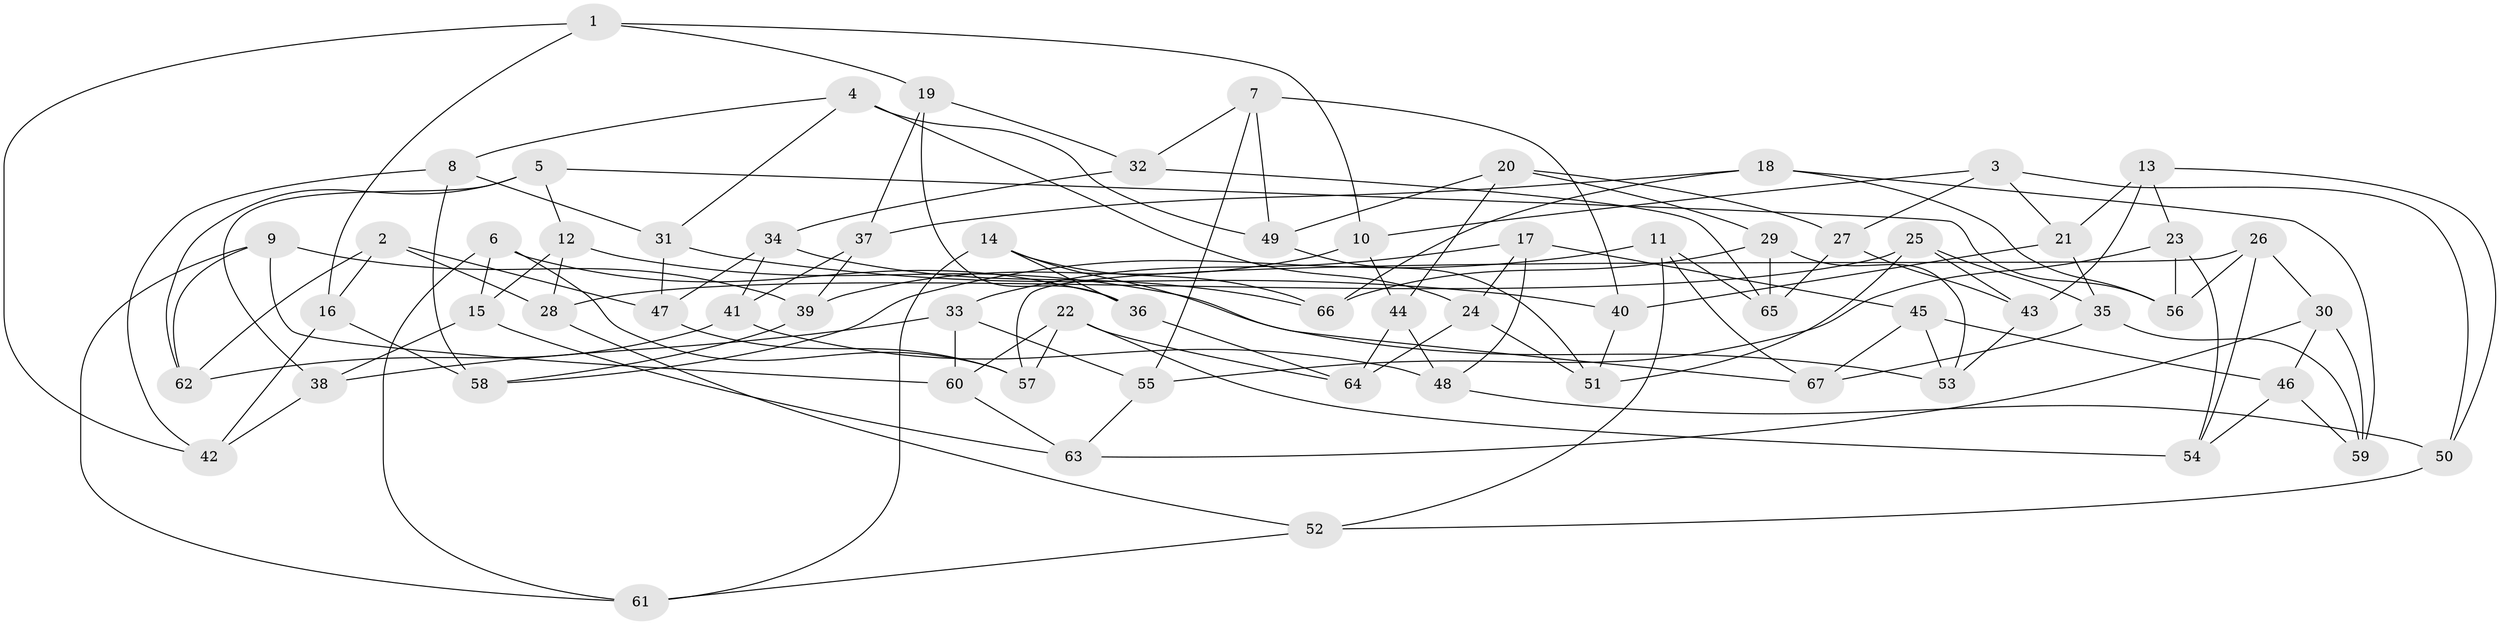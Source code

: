 // Generated by graph-tools (version 1.1) at 2025/26/03/09/25 03:26:59]
// undirected, 67 vertices, 134 edges
graph export_dot {
graph [start="1"]
  node [color=gray90,style=filled];
  1;
  2;
  3;
  4;
  5;
  6;
  7;
  8;
  9;
  10;
  11;
  12;
  13;
  14;
  15;
  16;
  17;
  18;
  19;
  20;
  21;
  22;
  23;
  24;
  25;
  26;
  27;
  28;
  29;
  30;
  31;
  32;
  33;
  34;
  35;
  36;
  37;
  38;
  39;
  40;
  41;
  42;
  43;
  44;
  45;
  46;
  47;
  48;
  49;
  50;
  51;
  52;
  53;
  54;
  55;
  56;
  57;
  58;
  59;
  60;
  61;
  62;
  63;
  64;
  65;
  66;
  67;
  1 -- 42;
  1 -- 16;
  1 -- 19;
  1 -- 10;
  2 -- 62;
  2 -- 47;
  2 -- 28;
  2 -- 16;
  3 -- 50;
  3 -- 21;
  3 -- 10;
  3 -- 27;
  4 -- 8;
  4 -- 31;
  4 -- 24;
  4 -- 49;
  5 -- 56;
  5 -- 62;
  5 -- 12;
  5 -- 38;
  6 -- 57;
  6 -- 15;
  6 -- 36;
  6 -- 61;
  7 -- 32;
  7 -- 49;
  7 -- 55;
  7 -- 40;
  8 -- 31;
  8 -- 42;
  8 -- 58;
  9 -- 60;
  9 -- 61;
  9 -- 62;
  9 -- 39;
  10 -- 39;
  10 -- 44;
  11 -- 52;
  11 -- 65;
  11 -- 67;
  11 -- 58;
  12 -- 53;
  12 -- 28;
  12 -- 15;
  13 -- 50;
  13 -- 21;
  13 -- 23;
  13 -- 43;
  14 -- 66;
  14 -- 61;
  14 -- 36;
  14 -- 67;
  15 -- 38;
  15 -- 63;
  16 -- 58;
  16 -- 42;
  17 -- 48;
  17 -- 45;
  17 -- 24;
  17 -- 33;
  18 -- 66;
  18 -- 56;
  18 -- 59;
  18 -- 37;
  19 -- 37;
  19 -- 32;
  19 -- 36;
  20 -- 49;
  20 -- 44;
  20 -- 29;
  20 -- 27;
  21 -- 40;
  21 -- 35;
  22 -- 57;
  22 -- 54;
  22 -- 60;
  22 -- 64;
  23 -- 55;
  23 -- 56;
  23 -- 54;
  24 -- 64;
  24 -- 51;
  25 -- 51;
  25 -- 43;
  25 -- 28;
  25 -- 35;
  26 -- 30;
  26 -- 57;
  26 -- 56;
  26 -- 54;
  27 -- 65;
  27 -- 43;
  28 -- 52;
  29 -- 65;
  29 -- 53;
  29 -- 66;
  30 -- 63;
  30 -- 59;
  30 -- 46;
  31 -- 47;
  31 -- 40;
  32 -- 34;
  32 -- 65;
  33 -- 60;
  33 -- 38;
  33 -- 55;
  34 -- 66;
  34 -- 41;
  34 -- 47;
  35 -- 59;
  35 -- 67;
  36 -- 64;
  37 -- 39;
  37 -- 41;
  38 -- 42;
  39 -- 58;
  40 -- 51;
  41 -- 62;
  41 -- 48;
  43 -- 53;
  44 -- 48;
  44 -- 64;
  45 -- 53;
  45 -- 67;
  45 -- 46;
  46 -- 59;
  46 -- 54;
  47 -- 57;
  48 -- 50;
  49 -- 51;
  50 -- 52;
  52 -- 61;
  55 -- 63;
  60 -- 63;
}

